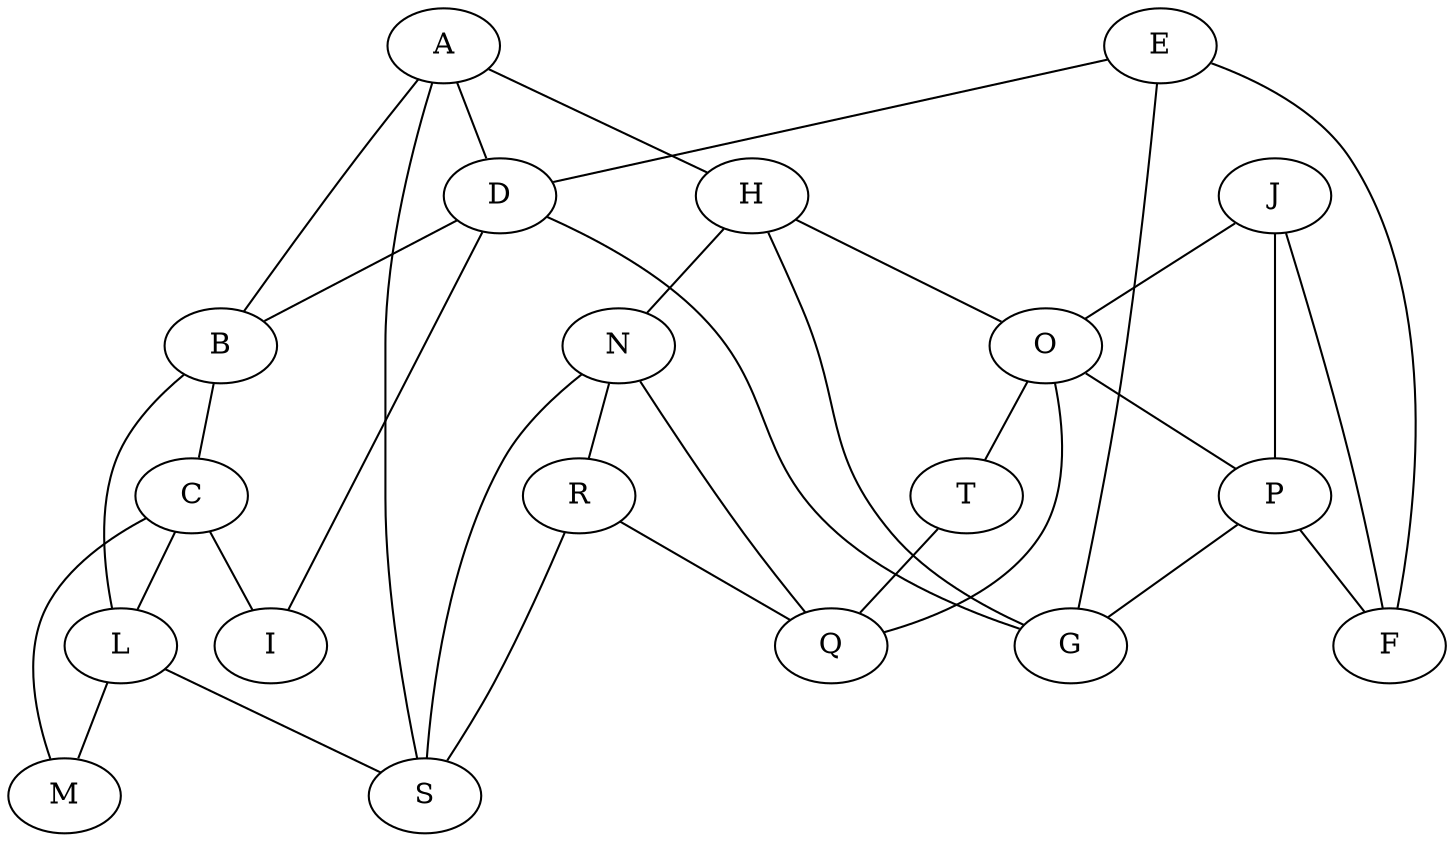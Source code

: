strict graph map {
	A -- {B , D , H, S};
    B -- {C, L };
	D -- {B, I , G};
    E -- {D, F, G};
	H -- {G, N, O};
    C -- {M, L, I};
    J -- {P, O, F}
    N -- {Q, R, S}
    O -- {P, T, Q}
    L -- {M, S}
    T -- {Q}
    P -- {G,F}
    R -- {S, Q}
}